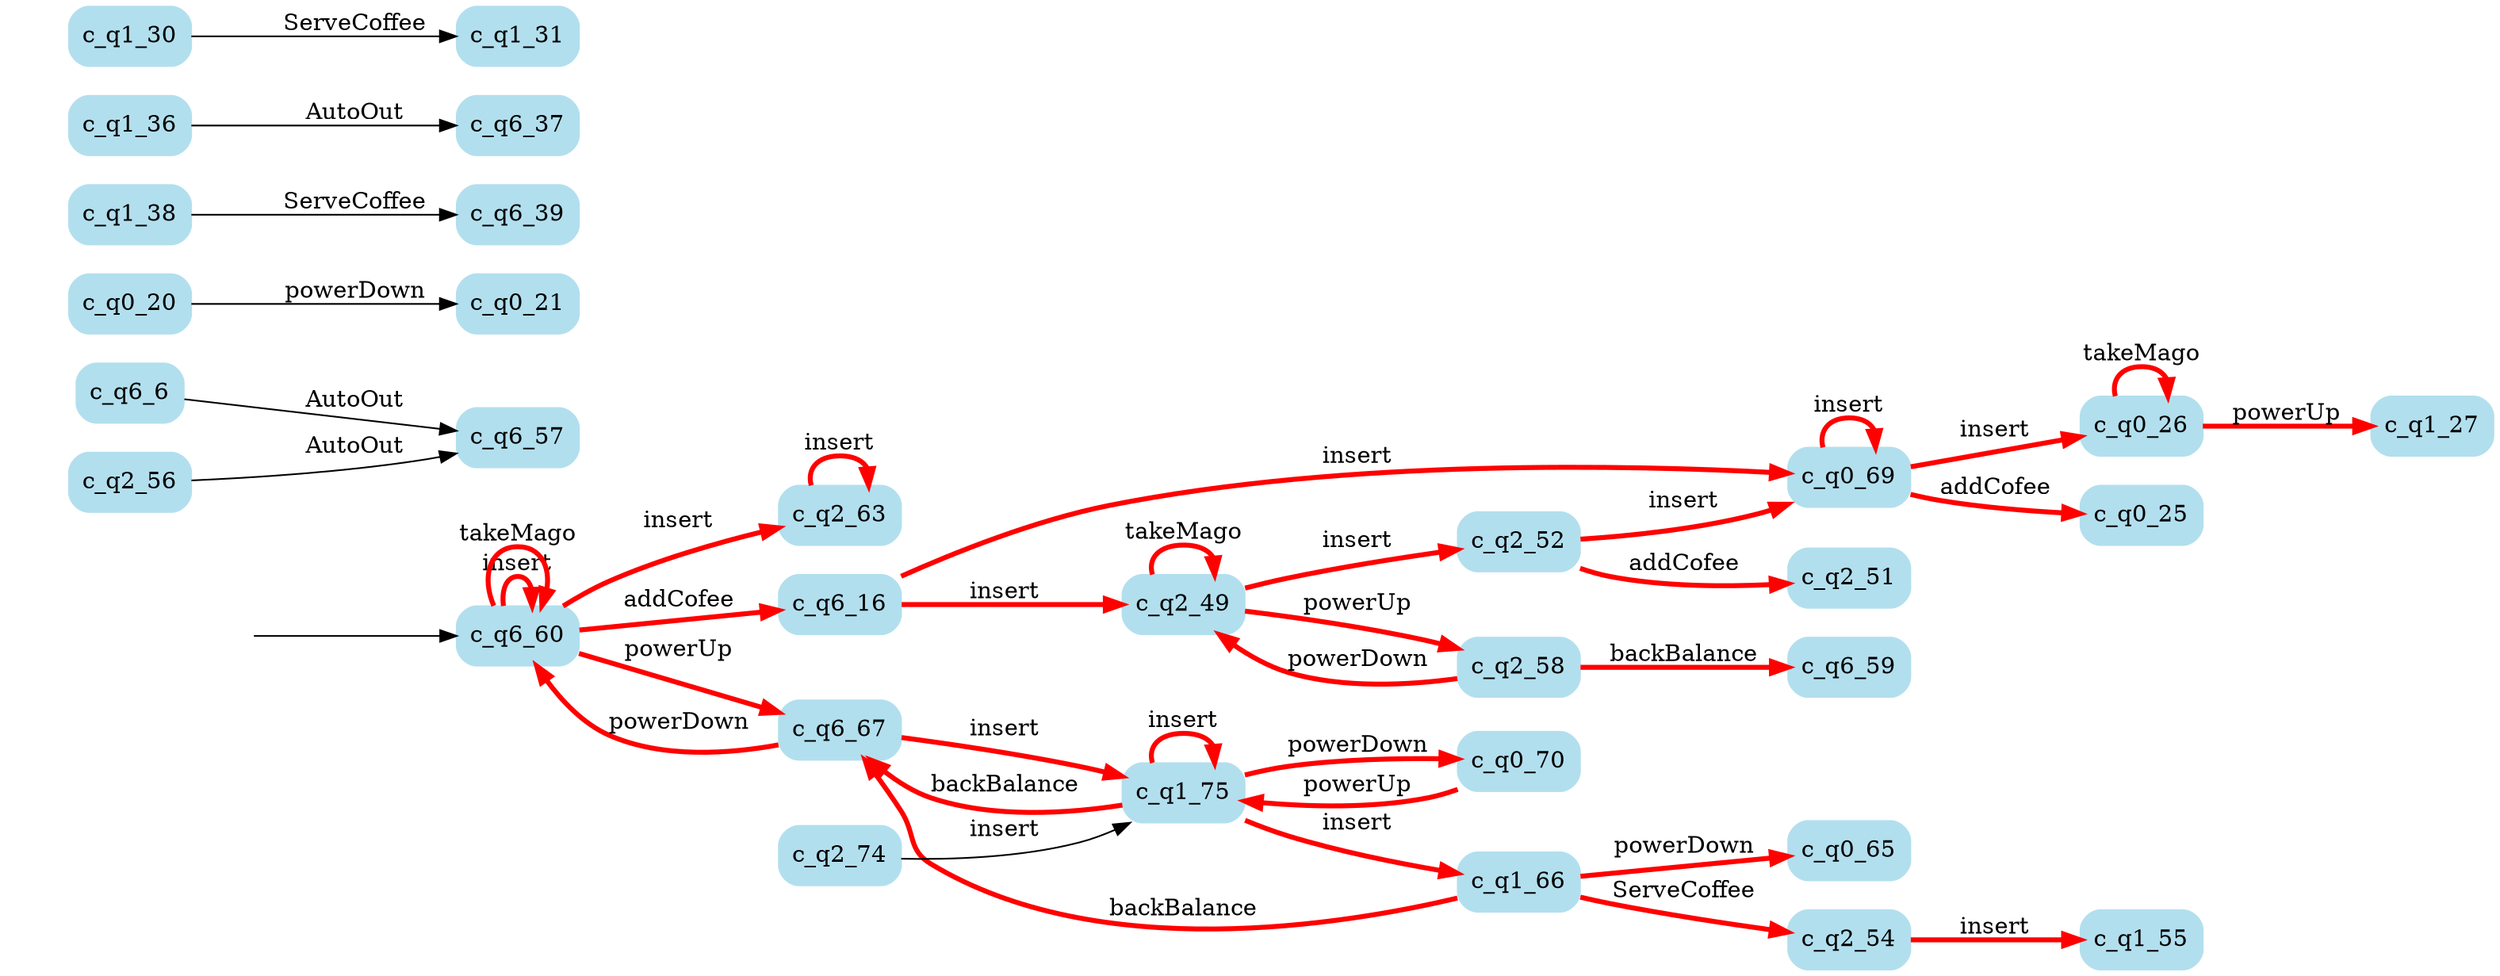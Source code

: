 digraph G {

	rankdir = LR;

	start_c_q6_60[style=invisible];

	node[shape=box, style="rounded, filled", color=lightblue2];

	c_q2_58[label="c_q2_58"];
	c_q6_6[label="c_q6_6"];
	c_q0_26[label="c_q0_26"];
	c_q6_59[label="c_q6_59"];
	c_q0_69[label="c_q0_69"];
	c_q1_55[label="c_q1_55"];
	c_q6_60[label="c_q6_60"];
	c_q0_21[label="c_q0_21"];
	c_q2_63[label="c_q2_63"];
	c_q0_20[label="c_q0_20"];
	c_q1_27[label="c_q1_27"];
	c_q2_56[label="c_q2_56"];
	c_q0_65[label="c_q0_65"];
	c_q6_39[label="c_q6_39"];
	c_q0_70[label="c_q0_70"];
	c_q2_54[label="c_q2_54"];
	c_q1_75[label="c_q1_75"];
	c_q1_38[label="c_q1_38"];
	c_q2_49[label="c_q2_49"];
	c_q6_57[label="c_q6_57"];
	c_q1_36[label="c_q1_36"];
	c_q6_16[label="c_q6_16"];
	c_q2_52[label="c_q2_52"];
	c_q1_30[label="c_q1_30"];
	c_q1_66[label="c_q1_66"];
	c_q1_31[label="c_q1_31"];
	c_q2_74[label="c_q2_74"];
	c_q6_67[label="c_q6_67"];
	c_q2_51[label="c_q2_51"];
	c_q6_37[label="c_q6_37"];
	c_q0_25[label="c_q0_25"];

	start_c_q6_60 -> c_q6_60;
	c_q6_60 -> c_q6_60[label="insert", penwidth=3, color=red];
	c_q6_60 -> c_q6_67[label="powerUp", penwidth=3, color=red];
	c_q6_67 -> c_q6_60[label="powerDown", penwidth=3, color=red];
	c_q6_6 -> c_q6_57[label="AutoOut"];
	c_q6_60 -> c_q6_60[label="takeMago", penwidth=3, color=red];
	c_q6_60 -> c_q6_16[label="addCofee", penwidth=3, color=red];
	c_q6_16 -> c_q0_69[label="insert", penwidth=3, color=red];
	c_q6_67 -> c_q1_75[label="insert", penwidth=3, color=red];
	c_q6_16 -> c_q2_49[label="insert", penwidth=3, color=red];
	c_q0_69 -> c_q0_26[label="insert", penwidth=3, color=red];
	c_q0_20 -> c_q0_21[label="powerDown"];
	c_q0_26 -> c_q0_26[label="takeMago", penwidth=3, color=red];
	c_q0_69 -> c_q0_25[label="addCofee", penwidth=3, color=red];
	c_q0_26 -> c_q1_27[label="powerUp", penwidth=3, color=red];
	c_q1_75 -> c_q1_66[label="insert", penwidth=3, color=red];
	c_q1_30 -> c_q1_31[label="ServeCoffee"];
	c_q1_75 -> c_q0_70[label="powerDown", penwidth=3, color=red];
	c_q1_66 -> c_q2_54[label="ServeCoffee", penwidth=3, color=red];
	c_q1_36 -> c_q6_37[label="AutoOut"];
	c_q1_38 -> c_q6_39[label="ServeCoffee"];
	c_q1_75 -> c_q6_67[label="backBalance", penwidth=3, color=red];
	c_q2_49 -> c_q2_52[label="insert", penwidth=3, color=red];
	c_q2_49 -> c_q2_58[label="powerUp", penwidth=3, color=red];
	c_q2_58 -> c_q2_49[label="powerDown", penwidth=3, color=red];
	c_q2_49 -> c_q2_49[label="takeMago", penwidth=3, color=red];
	c_q2_52 -> c_q2_51[label="addCofee", penwidth=3, color=red];
	c_q2_52 -> c_q0_69[label="insert", penwidth=3, color=red];
	c_q2_54 -> c_q1_55[label="insert", penwidth=3, color=red];
	c_q2_56 -> c_q6_57[label="AutoOut"];
	c_q2_58 -> c_q6_59[label="backBalance", penwidth=3, color=red];
	c_q6_60 -> c_q2_63[label="insert", penwidth=3, color=red];
	c_q2_63 -> c_q2_63[label="insert", penwidth=3, color=red];
	c_q1_66 -> c_q0_65[label="powerDown", penwidth=3, color=red];
	c_q1_66 -> c_q6_67[label="backBalance", penwidth=3, color=red];
	c_q0_69 -> c_q0_69[label="insert", penwidth=3, color=red];
	c_q0_70 -> c_q1_75[label="powerUp", penwidth=3, color=red];
	c_q1_75 -> c_q1_75[label="insert", penwidth=3, color=red];
	c_q2_74 -> c_q1_75[label="insert"];

}